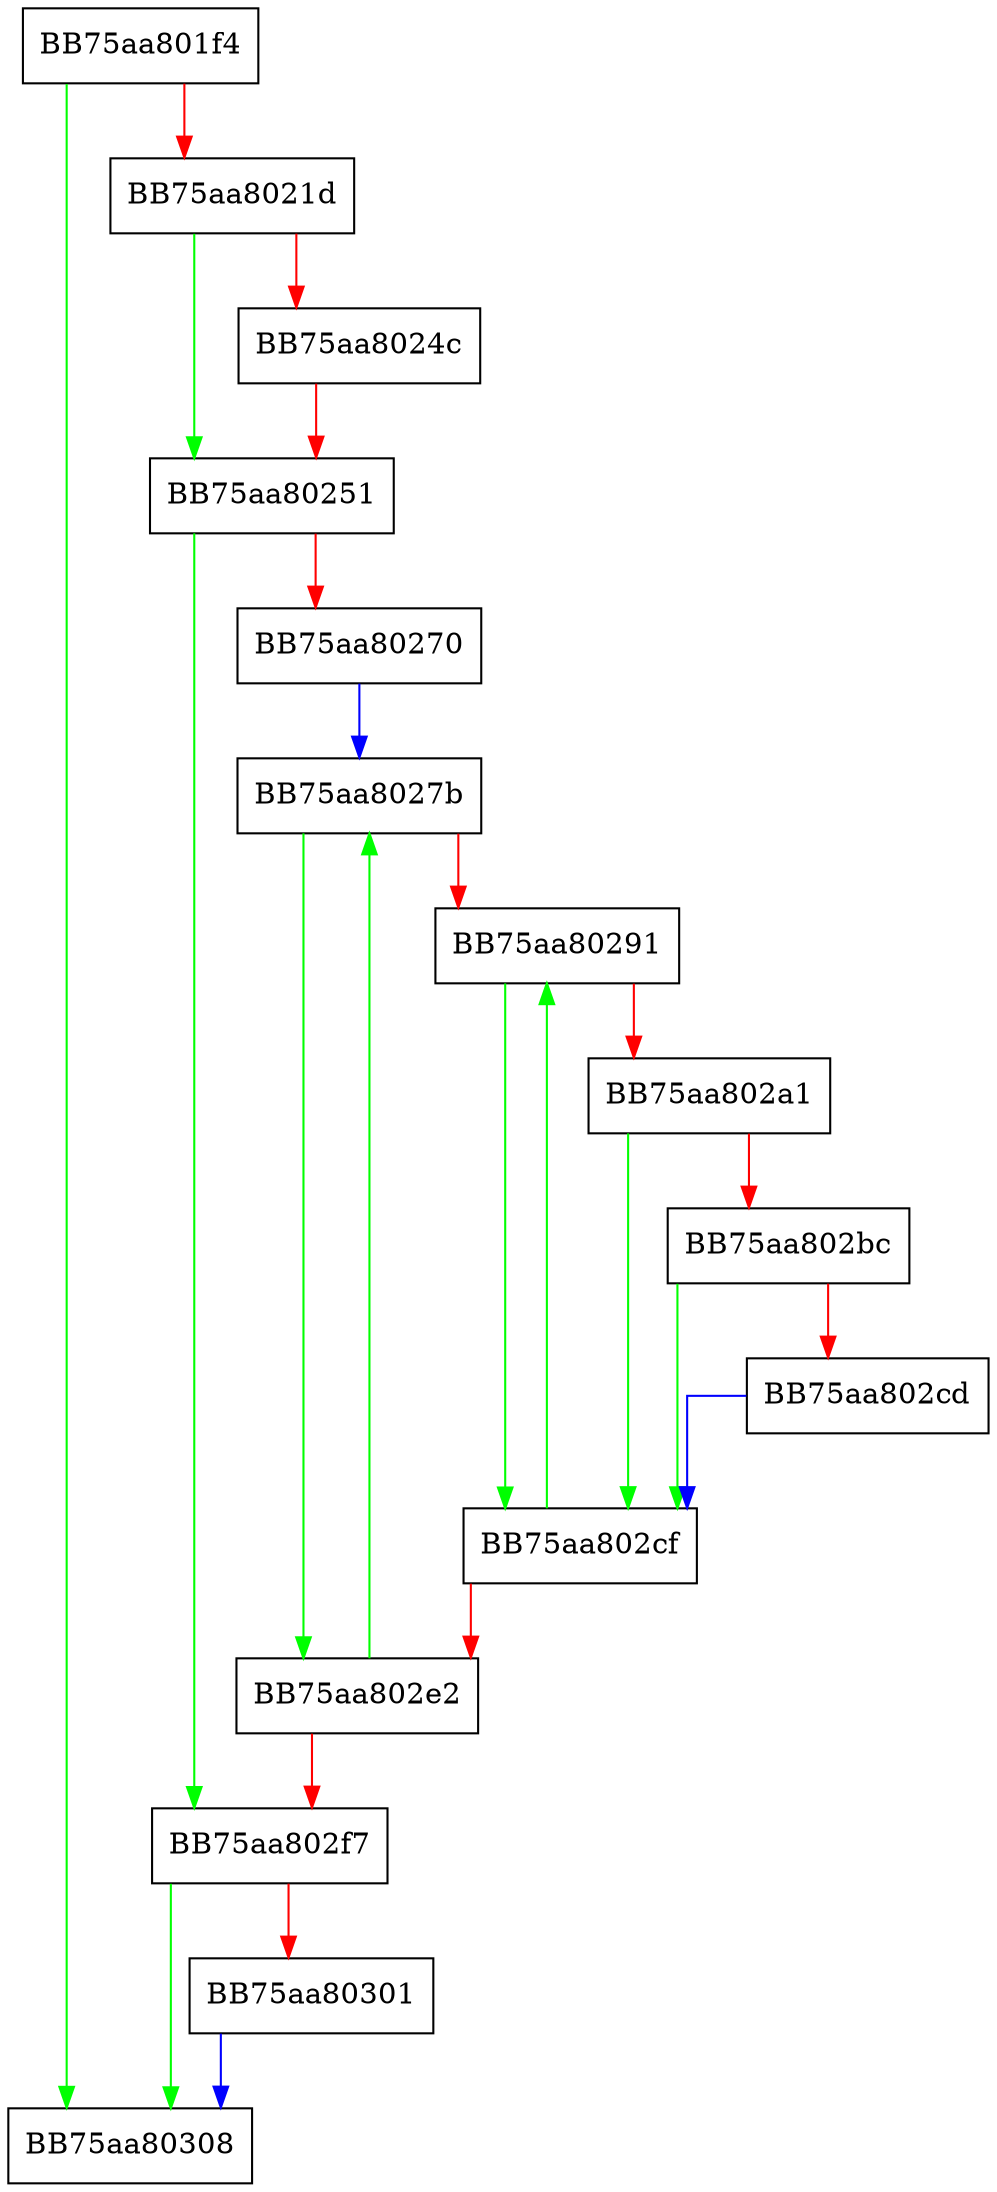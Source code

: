 digraph age_pages {
  node [shape="box"];
  graph [splines=ortho];
  BB75aa801f4 -> BB75aa80308 [color="green"];
  BB75aa801f4 -> BB75aa8021d [color="red"];
  BB75aa8021d -> BB75aa80251 [color="green"];
  BB75aa8021d -> BB75aa8024c [color="red"];
  BB75aa8024c -> BB75aa80251 [color="red"];
  BB75aa80251 -> BB75aa802f7 [color="green"];
  BB75aa80251 -> BB75aa80270 [color="red"];
  BB75aa80270 -> BB75aa8027b [color="blue"];
  BB75aa8027b -> BB75aa802e2 [color="green"];
  BB75aa8027b -> BB75aa80291 [color="red"];
  BB75aa80291 -> BB75aa802cf [color="green"];
  BB75aa80291 -> BB75aa802a1 [color="red"];
  BB75aa802a1 -> BB75aa802cf [color="green"];
  BB75aa802a1 -> BB75aa802bc [color="red"];
  BB75aa802bc -> BB75aa802cf [color="green"];
  BB75aa802bc -> BB75aa802cd [color="red"];
  BB75aa802cd -> BB75aa802cf [color="blue"];
  BB75aa802cf -> BB75aa80291 [color="green"];
  BB75aa802cf -> BB75aa802e2 [color="red"];
  BB75aa802e2 -> BB75aa8027b [color="green"];
  BB75aa802e2 -> BB75aa802f7 [color="red"];
  BB75aa802f7 -> BB75aa80308 [color="green"];
  BB75aa802f7 -> BB75aa80301 [color="red"];
  BB75aa80301 -> BB75aa80308 [color="blue"];
}